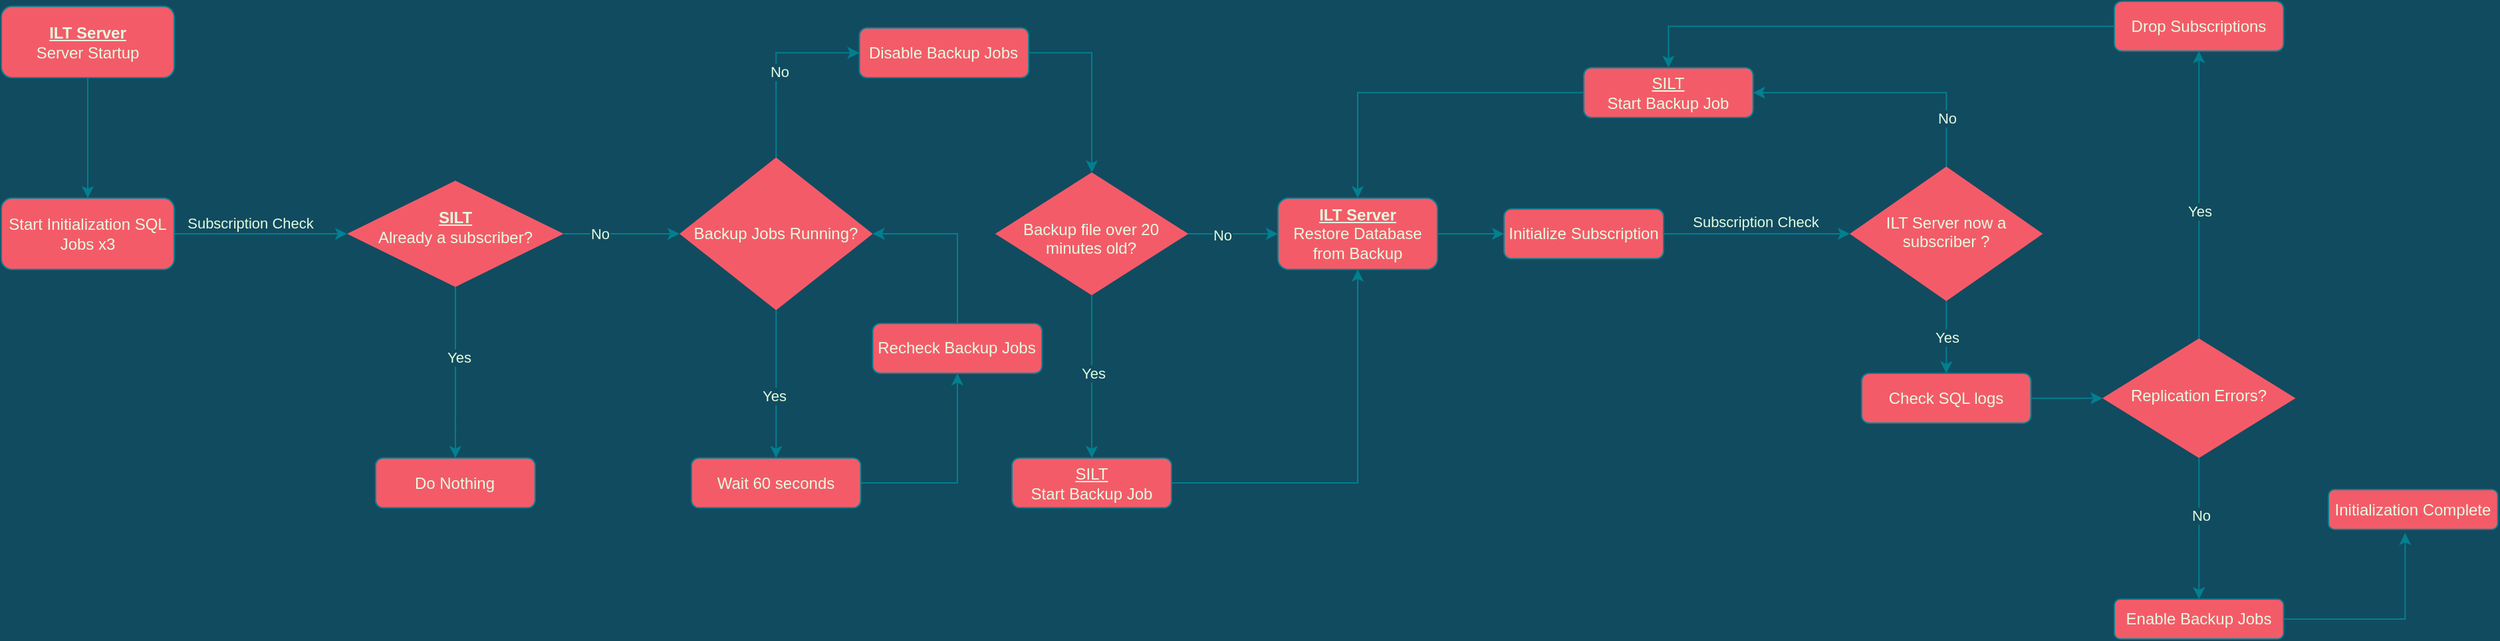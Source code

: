 <mxfile version="14.7.6" type="github">
  <diagram id="5O58P88DhOa4JU7mz-Oz" name="Page-1">
    <mxGraphModel dx="1484" dy="639" grid="1" gridSize="10" guides="1" tooltips="1" connect="1" arrows="1" fold="1" page="0" pageScale="1" pageWidth="827" pageHeight="1169" background="#114B5F" math="0" shadow="0">
      <root>
        <mxCell id="0" />
        <mxCell id="1" parent="0" />
        <mxCell id="51" style="edgeStyle=orthogonalEdgeStyle;rounded=0;orthogonalLoop=1;jettySize=auto;html=1;entryX=0.5;entryY=0;entryDx=0;entryDy=0;strokeColor=#028090;fontColor=#E4FDE1;labelBackgroundColor=#114B5F;" parent="1" source="27" target="50" edge="1">
          <mxGeometry relative="1" as="geometry" />
        </mxCell>
        <mxCell id="57" value="Yes" style="edgeLabel;html=1;align=center;verticalAlign=middle;resizable=0;points=[];fontColor=#E4FDE1;labelBackgroundColor=#114B5F;" parent="51" vertex="1" connectable="0">
          <mxGeometry x="-0.181" y="2" relative="1" as="geometry">
            <mxPoint as="offset" />
          </mxGeometry>
        </mxCell>
        <mxCell id="62" style="edgeStyle=orthogonalEdgeStyle;rounded=0;orthogonalLoop=1;jettySize=auto;html=1;entryX=0;entryY=0.5;entryDx=0;entryDy=0;strokeColor=#028090;fontColor=#E4FDE1;labelBackgroundColor=#114B5F;" parent="1" source="27" target="61" edge="1">
          <mxGeometry relative="1" as="geometry" />
        </mxCell>
        <mxCell id="63" value="No" style="edgeLabel;html=1;align=center;verticalAlign=middle;resizable=0;points=[];fontColor=#E4FDE1;labelBackgroundColor=#114B5F;" parent="62" vertex="1" connectable="0">
          <mxGeometry x="-0.377" relative="1" as="geometry">
            <mxPoint as="offset" />
          </mxGeometry>
        </mxCell>
        <mxCell id="27" value="&lt;br&gt;&lt;b&gt;&lt;u&gt;SILT&lt;/u&gt;&lt;/b&gt;&lt;br&gt;Already a subscriber?" style="rhombus;whiteSpace=wrap;html=1;shadow=0;dashed=0;verticalAlign=top;strokeColor=none;fillColor=#F45B69;fontColor=#E4FDE1;" parent="1" vertex="1">
          <mxGeometry x="30" y="205" width="162.86" height="80" as="geometry" />
        </mxCell>
        <mxCell id="49" style="edgeStyle=orthogonalEdgeStyle;rounded=0;orthogonalLoop=1;jettySize=auto;html=1;entryX=0.5;entryY=0;entryDx=0;entryDy=0;strokeColor=#028090;fontColor=#E4FDE1;labelBackgroundColor=#114B5F;" parent="1" source="35" target="48" edge="1">
          <mxGeometry relative="1" as="geometry" />
        </mxCell>
        <mxCell id="52" value="Yes" style="edgeLabel;html=1;align=center;verticalAlign=middle;resizable=0;points=[];fontColor=#E4FDE1;labelBackgroundColor=#114B5F;" parent="49" vertex="1" connectable="0">
          <mxGeometry x="-0.046" y="1" relative="1" as="geometry">
            <mxPoint as="offset" />
          </mxGeometry>
        </mxCell>
        <mxCell id="54" style="edgeStyle=orthogonalEdgeStyle;rounded=0;orthogonalLoop=1;jettySize=auto;html=1;strokeColor=#028090;fontColor=#E4FDE1;labelBackgroundColor=#114B5F;" parent="1" source="35" target="53" edge="1">
          <mxGeometry relative="1" as="geometry" />
        </mxCell>
        <mxCell id="56" value="No" style="edgeLabel;html=1;align=center;verticalAlign=middle;resizable=0;points=[];fontColor=#E4FDE1;labelBackgroundColor=#114B5F;" parent="54" vertex="1" connectable="0">
          <mxGeometry x="-0.245" y="-1" relative="1" as="geometry">
            <mxPoint as="offset" />
          </mxGeometry>
        </mxCell>
        <mxCell id="35" value="&lt;br&gt;&lt;br&gt;&lt;div&gt;&lt;span&gt;Backup file over 20 minutes&amp;nbsp;old?&lt;/span&gt;&lt;/div&gt;" style="rhombus;whiteSpace=wrap;html=1;shadow=0;dashed=0;verticalAlign=top;strokeColor=none;fillColor=#F45B69;fontColor=#E4FDE1;" parent="1" vertex="1">
          <mxGeometry x="517.38" y="198.75" width="145.25" height="92.5" as="geometry" />
        </mxCell>
        <mxCell id="55" style="edgeStyle=orthogonalEdgeStyle;rounded=0;orthogonalLoop=1;jettySize=auto;html=1;entryX=0.5;entryY=1;entryDx=0;entryDy=0;strokeColor=#028090;fontColor=#E4FDE1;labelBackgroundColor=#114B5F;" parent="1" source="48" target="53" edge="1">
          <mxGeometry relative="1" as="geometry" />
        </mxCell>
        <mxCell id="48" value="&lt;u&gt;SILT&lt;/u&gt;&lt;br&gt;Start Backup Job" style="rounded=1;whiteSpace=wrap;html=1;fillColor=#F45B69;strokeColor=#028090;fontColor=#E4FDE1;" parent="1" vertex="1">
          <mxGeometry x="530.01" y="413.75" width="120" height="37.5" as="geometry" />
        </mxCell>
        <mxCell id="50" value="Do Nothing" style="rounded=1;whiteSpace=wrap;html=1;fillColor=#F45B69;strokeColor=#028090;fontColor=#E4FDE1;" parent="1" vertex="1">
          <mxGeometry x="51.43" y="413.75" width="120" height="37.5" as="geometry" />
        </mxCell>
        <mxCell id="59" value="" style="edgeStyle=orthogonalEdgeStyle;rounded=0;orthogonalLoop=1;jettySize=auto;html=1;strokeColor=#028090;fontColor=#E4FDE1;labelBackgroundColor=#114B5F;" parent="1" source="53" target="58" edge="1">
          <mxGeometry relative="1" as="geometry" />
        </mxCell>
        <mxCell id="53" value="&lt;b&gt;&lt;u&gt;ILT Server&lt;/u&gt;&lt;/b&gt;&lt;br&gt;Restore Database from Backup" style="rounded=1;whiteSpace=wrap;html=1;fillColor=#F45B69;strokeColor=#028090;fontColor=#E4FDE1;" parent="1" vertex="1">
          <mxGeometry x="730" y="218.13" width="120" height="53.75" as="geometry" />
        </mxCell>
        <mxCell id="79" style="edgeStyle=orthogonalEdgeStyle;rounded=0;orthogonalLoop=1;jettySize=auto;html=1;entryX=0;entryY=0.5;entryDx=0;entryDy=0;align=center;strokeColor=#028090;fontColor=#E4FDE1;labelBackgroundColor=#114B5F;" parent="1" source="58" target="78" edge="1">
          <mxGeometry relative="1" as="geometry" />
        </mxCell>
        <mxCell id="80" value="Subscription Check" style="edgeLabel;html=1;align=center;verticalAlign=bottom;resizable=0;points=[];fontColor=#E4FDE1;labelBackgroundColor=#114B5F;" parent="79" vertex="1" connectable="0">
          <mxGeometry x="-0.253" y="-1" relative="1" as="geometry">
            <mxPoint x="16.67" y="-1.06" as="offset" />
          </mxGeometry>
        </mxCell>
        <mxCell id="58" value="Initialize Subscription" style="rounded=1;whiteSpace=wrap;html=1;fillColor=#F45B69;strokeColor=#028090;fontColor=#E4FDE1;" parent="1" vertex="1">
          <mxGeometry x="900" y="226.25" width="120" height="37.5" as="geometry" />
        </mxCell>
        <mxCell id="109" style="edgeStyle=orthogonalEdgeStyle;rounded=0;orthogonalLoop=1;jettySize=auto;html=1;entryX=0.5;entryY=0;entryDx=0;entryDy=0;align=center;strokeColor=#028090;fontColor=#E4FDE1;labelBackgroundColor=#114B5F;" parent="1" source="60" target="85" edge="1">
          <mxGeometry relative="1" as="geometry" />
        </mxCell>
        <mxCell id="60" value="&lt;b&gt;&lt;u&gt;ILT Server&lt;/u&gt;&lt;/b&gt;&lt;br&gt;Server Startup" style="rounded=1;whiteSpace=wrap;html=1;fillColor=#F45B69;strokeColor=#028090;fontColor=#E4FDE1;" parent="1" vertex="1">
          <mxGeometry x="-230" y="73.75" width="130" height="53.75" as="geometry" />
        </mxCell>
        <mxCell id="66" style="edgeStyle=orthogonalEdgeStyle;rounded=0;orthogonalLoop=1;jettySize=auto;html=1;labelPosition=center;verticalLabelPosition=middle;align=center;verticalAlign=middle;textDirection=rtl;entryX=0.5;entryY=0;entryDx=0;entryDy=0;strokeColor=#028090;fontColor=#E4FDE1;labelBackgroundColor=#114B5F;" parent="1" source="61" target="64" edge="1">
          <mxGeometry relative="1" as="geometry">
            <mxPoint x="382.625" y="420" as="targetPoint" />
          </mxGeometry>
        </mxCell>
        <mxCell id="67" value="&lt;div style=&quot;text-align: justify&quot;&gt;Yes&lt;/div&gt;" style="edgeLabel;html=1;align=center;verticalAlign=middle;resizable=0;points=[];fontColor=#E4FDE1;labelBackgroundColor=#114B5F;" parent="66" vertex="1" connectable="0">
          <mxGeometry x="0.162" y="-2" relative="1" as="geometry">
            <mxPoint as="offset" />
          </mxGeometry>
        </mxCell>
        <mxCell id="72" style="edgeStyle=orthogonalEdgeStyle;rounded=0;orthogonalLoop=1;jettySize=auto;html=1;exitX=0.5;exitY=0;exitDx=0;exitDy=0;entryX=0;entryY=0.5;entryDx=0;entryDy=0;strokeColor=#028090;fontColor=#E4FDE1;labelBackgroundColor=#114B5F;" parent="1" source="61" target="87" edge="1">
          <mxGeometry relative="1" as="geometry" />
        </mxCell>
        <mxCell id="75" value="No" style="edgeLabel;html=1;align=center;verticalAlign=middle;resizable=0;points=[];fontColor=#E4FDE1;labelBackgroundColor=#114B5F;" parent="72" vertex="1" connectable="0">
          <mxGeometry x="-0.084" y="-2" relative="1" as="geometry">
            <mxPoint as="offset" />
          </mxGeometry>
        </mxCell>
        <mxCell id="61" value="&lt;br&gt;&lt;br&gt;&lt;br&gt;Backup Jobs Running?" style="rhombus;whiteSpace=wrap;html=1;shadow=0;dashed=0;verticalAlign=top;strokeColor=none;fillColor=#F45B69;fontColor=#E4FDE1;" parent="1" vertex="1">
          <mxGeometry x="280" y="187.5" width="145.25" height="115" as="geometry" />
        </mxCell>
        <mxCell id="90" style="edgeStyle=orthogonalEdgeStyle;rounded=0;orthogonalLoop=1;jettySize=auto;html=1;entryX=0.5;entryY=1;entryDx=0;entryDy=0;align=center;strokeColor=#028090;fontColor=#E4FDE1;labelBackgroundColor=#114B5F;" parent="1" source="64" target="89" edge="1">
          <mxGeometry relative="1" as="geometry" />
        </mxCell>
        <mxCell id="64" value="Wait 60 seconds" style="rounded=1;whiteSpace=wrap;html=1;fillColor=#F45B69;strokeColor=#028090;fontColor=#E4FDE1;" parent="1" vertex="1">
          <mxGeometry x="288.94" y="413.75" width="127.38" height="37.5" as="geometry" />
        </mxCell>
        <mxCell id="83" style="edgeStyle=orthogonalEdgeStyle;rounded=0;orthogonalLoop=1;jettySize=auto;html=1;entryX=0.5;entryY=0;entryDx=0;entryDy=0;align=center;strokeColor=#028090;fontColor=#E4FDE1;labelBackgroundColor=#114B5F;" parent="1" source="78" target="81" edge="1">
          <mxGeometry relative="1" as="geometry" />
        </mxCell>
        <mxCell id="94" value="Yes" style="edgeLabel;html=1;align=center;verticalAlign=middle;resizable=0;points=[];fontColor=#E4FDE1;labelBackgroundColor=#114B5F;" parent="83" vertex="1" connectable="0">
          <mxGeometry x="0.004" relative="1" as="geometry">
            <mxPoint as="offset" />
          </mxGeometry>
        </mxCell>
        <mxCell id="98" style="edgeStyle=orthogonalEdgeStyle;rounded=0;orthogonalLoop=1;jettySize=auto;html=1;entryX=1;entryY=0.5;entryDx=0;entryDy=0;align=center;strokeColor=#028090;fontColor=#E4FDE1;labelBackgroundColor=#114B5F;" parent="1" source="78" target="95" edge="1">
          <mxGeometry relative="1" as="geometry">
            <Array as="points">
              <mxPoint x="1233" y="139" />
            </Array>
          </mxGeometry>
        </mxCell>
        <mxCell id="99" value="No" style="edgeLabel;html=1;align=center;verticalAlign=middle;resizable=0;points=[];fontColor=#E4FDE1;labelBackgroundColor=#114B5F;" parent="98" vertex="1" connectable="0">
          <mxGeometry x="-0.63" relative="1" as="geometry">
            <mxPoint as="offset" />
          </mxGeometry>
        </mxCell>
        <mxCell id="78" value="&lt;br&gt;&lt;br&gt;ILT Server now a subscriber ?" style="rhombus;whiteSpace=wrap;html=1;shadow=0;dashed=0;verticalAlign=top;strokeColor=none;fillColor=#F45B69;fontColor=#E4FDE1;" parent="1" vertex="1">
          <mxGeometry x="1160" y="194.38" width="145.25" height="101.25" as="geometry" />
        </mxCell>
        <mxCell id="102" style="edgeStyle=orthogonalEdgeStyle;rounded=0;orthogonalLoop=1;jettySize=auto;html=1;align=center;strokeColor=#028090;fontColor=#E4FDE1;labelBackgroundColor=#114B5F;" parent="1" source="81" target="101" edge="1">
          <mxGeometry relative="1" as="geometry" />
        </mxCell>
        <mxCell id="81" value="Check SQL logs" style="rounded=1;whiteSpace=wrap;html=1;fillColor=#F45B69;strokeColor=#028090;fontColor=#E4FDE1;" parent="1" vertex="1">
          <mxGeometry x="1168.94" y="350" width="127.37" height="37.5" as="geometry" />
        </mxCell>
        <mxCell id="82" value="Initialization Complete" style="rounded=1;whiteSpace=wrap;html=1;fillColor=#F45B69;strokeColor=#028090;fontColor=#E4FDE1;" parent="1" vertex="1">
          <mxGeometry x="1520" y="437.5" width="127.37" height="30" as="geometry" />
        </mxCell>
        <mxCell id="92" style="edgeStyle=orthogonalEdgeStyle;rounded=0;orthogonalLoop=1;jettySize=auto;html=1;entryX=0;entryY=0.5;entryDx=0;entryDy=0;align=center;strokeColor=#028090;fontColor=#E4FDE1;labelBackgroundColor=#114B5F;" parent="1" source="85" target="27" edge="1">
          <mxGeometry relative="1" as="geometry" />
        </mxCell>
        <mxCell id="112" value="Subscription Check" style="edgeLabel;html=1;align=center;verticalAlign=bottom;resizable=0;points=[];fontColor=#E4FDE1;labelBackgroundColor=#114B5F;" parent="92" vertex="1" connectable="0">
          <mxGeometry x="-0.13" relative="1" as="geometry">
            <mxPoint as="offset" />
          </mxGeometry>
        </mxCell>
        <mxCell id="85" value="Start Initialization SQL Jobs x3" style="rounded=1;whiteSpace=wrap;html=1;fillColor=#F45B69;strokeColor=#028090;fontColor=#E4FDE1;" parent="1" vertex="1">
          <mxGeometry x="-230" y="218.13" width="130" height="53.75" as="geometry" />
        </mxCell>
        <mxCell id="88" style="edgeStyle=orthogonalEdgeStyle;rounded=0;orthogonalLoop=1;jettySize=auto;html=1;entryX=0.5;entryY=0;entryDx=0;entryDy=0;align=center;exitX=1;exitY=0.5;exitDx=0;exitDy=0;strokeColor=#028090;fontColor=#E4FDE1;labelBackgroundColor=#114B5F;" parent="1" source="87" target="35" edge="1">
          <mxGeometry relative="1" as="geometry" />
        </mxCell>
        <mxCell id="87" value="Disable Backup Jobs" style="rounded=1;whiteSpace=wrap;html=1;fillColor=#F45B69;strokeColor=#028090;fontColor=#E4FDE1;" parent="1" vertex="1">
          <mxGeometry x="415.25" y="90" width="127.37" height="37.5" as="geometry" />
        </mxCell>
        <mxCell id="91" style="edgeStyle=orthogonalEdgeStyle;rounded=0;orthogonalLoop=1;jettySize=auto;html=1;entryX=1;entryY=0.5;entryDx=0;entryDy=0;align=center;strokeColor=#028090;fontColor=#E4FDE1;labelBackgroundColor=#114B5F;" parent="1" source="89" target="61" edge="1">
          <mxGeometry relative="1" as="geometry" />
        </mxCell>
        <mxCell id="89" value="Recheck Backup Jobs" style="rounded=1;whiteSpace=wrap;html=1;fillColor=#F45B69;strokeColor=#028090;fontColor=#E4FDE1;" parent="1" vertex="1">
          <mxGeometry x="425.25" y="312.5" width="127.38" height="37.5" as="geometry" />
        </mxCell>
        <mxCell id="100" style="edgeStyle=orthogonalEdgeStyle;rounded=0;orthogonalLoop=1;jettySize=auto;html=1;entryX=0.5;entryY=0;entryDx=0;entryDy=0;align=center;strokeColor=#028090;fontColor=#E4FDE1;labelBackgroundColor=#114B5F;" parent="1" source="95" target="53" edge="1">
          <mxGeometry relative="1" as="geometry" />
        </mxCell>
        <mxCell id="95" value="&lt;u&gt;SILT&lt;/u&gt;&lt;br&gt;Start Backup Job" style="rounded=1;whiteSpace=wrap;html=1;fillColor=#F45B69;strokeColor=#028090;fontColor=#E4FDE1;" parent="1" vertex="1">
          <mxGeometry x="960" y="120" width="127.37" height="37.5" as="geometry" />
        </mxCell>
        <mxCell id="103" style="edgeStyle=orthogonalEdgeStyle;rounded=0;orthogonalLoop=1;jettySize=auto;html=1;entryX=0.5;entryY=0;entryDx=0;entryDy=0;align=center;strokeColor=#028090;fontColor=#E4FDE1;labelBackgroundColor=#114B5F;" parent="1" source="101" target="110" edge="1">
          <mxGeometry relative="1" as="geometry" />
        </mxCell>
        <mxCell id="104" value="No" style="edgeLabel;html=1;align=center;verticalAlign=middle;resizable=0;points=[];fontColor=#E4FDE1;labelBackgroundColor=#114B5F;" parent="103" vertex="1" connectable="0">
          <mxGeometry x="-0.18" y="1" relative="1" as="geometry">
            <mxPoint as="offset" />
          </mxGeometry>
        </mxCell>
        <mxCell id="106" style="edgeStyle=orthogonalEdgeStyle;rounded=0;orthogonalLoop=1;jettySize=auto;html=1;align=center;strokeColor=#028090;fontColor=#E4FDE1;labelBackgroundColor=#114B5F;" parent="1" source="101" target="105" edge="1">
          <mxGeometry relative="1" as="geometry" />
        </mxCell>
        <mxCell id="108" value="Yes" style="edgeLabel;html=1;align=center;verticalAlign=middle;resizable=0;points=[];fontColor=#E4FDE1;labelBackgroundColor=#114B5F;" parent="106" vertex="1" connectable="0">
          <mxGeometry x="-0.108" relative="1" as="geometry">
            <mxPoint as="offset" />
          </mxGeometry>
        </mxCell>
        <mxCell id="101" value="&lt;br&gt;&lt;br&gt;Replication Errors?" style="rhombus;whiteSpace=wrap;html=1;shadow=0;dashed=0;verticalAlign=top;strokeColor=none;fillColor=#F45B69;fontColor=#E4FDE1;" parent="1" vertex="1">
          <mxGeometry x="1350" y="323.75" width="145.25" height="90" as="geometry" />
        </mxCell>
        <mxCell id="107" style="edgeStyle=orthogonalEdgeStyle;rounded=0;orthogonalLoop=1;jettySize=auto;html=1;entryX=0.5;entryY=0;entryDx=0;entryDy=0;align=center;strokeColor=#028090;fontColor=#E4FDE1;labelBackgroundColor=#114B5F;" parent="1" source="105" target="95" edge="1">
          <mxGeometry relative="1" as="geometry" />
        </mxCell>
        <mxCell id="105" value="Drop Subscriptions" style="rounded=1;whiteSpace=wrap;html=1;fillColor=#F45B69;strokeColor=#028090;fontColor=#E4FDE1;" parent="1" vertex="1">
          <mxGeometry x="1358.94" y="70" width="127.37" height="37.5" as="geometry" />
        </mxCell>
        <mxCell id="111" style="edgeStyle=orthogonalEdgeStyle;rounded=0;orthogonalLoop=1;jettySize=auto;html=1;entryX=0.453;entryY=1.089;entryDx=0;entryDy=0;entryPerimeter=0;align=center;strokeColor=#028090;fontColor=#E4FDE1;labelBackgroundColor=#114B5F;" parent="1" source="110" target="82" edge="1">
          <mxGeometry relative="1" as="geometry" />
        </mxCell>
        <mxCell id="110" value="Enable Backup Jobs" style="rounded=1;whiteSpace=wrap;html=1;fillColor=#F45B69;strokeColor=#028090;fontColor=#E4FDE1;" parent="1" vertex="1">
          <mxGeometry x="1358.94" y="520" width="127.37" height="30" as="geometry" />
        </mxCell>
      </root>
    </mxGraphModel>
  </diagram>
</mxfile>
